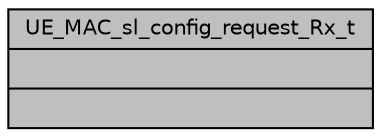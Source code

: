 digraph "UE_MAC_sl_config_request_Rx_t"
{
 // LATEX_PDF_SIZE
  edge [fontname="Helvetica",fontsize="10",labelfontname="Helvetica",labelfontsize="10"];
  node [fontname="Helvetica",fontsize="10",shape=record];
  Node1 [label="{UE_MAC_sl_config_request_Rx_t\n||}",height=0.2,width=0.4,color="black", fillcolor="grey75", style="filled", fontcolor="black",tooltip=" "];
}
